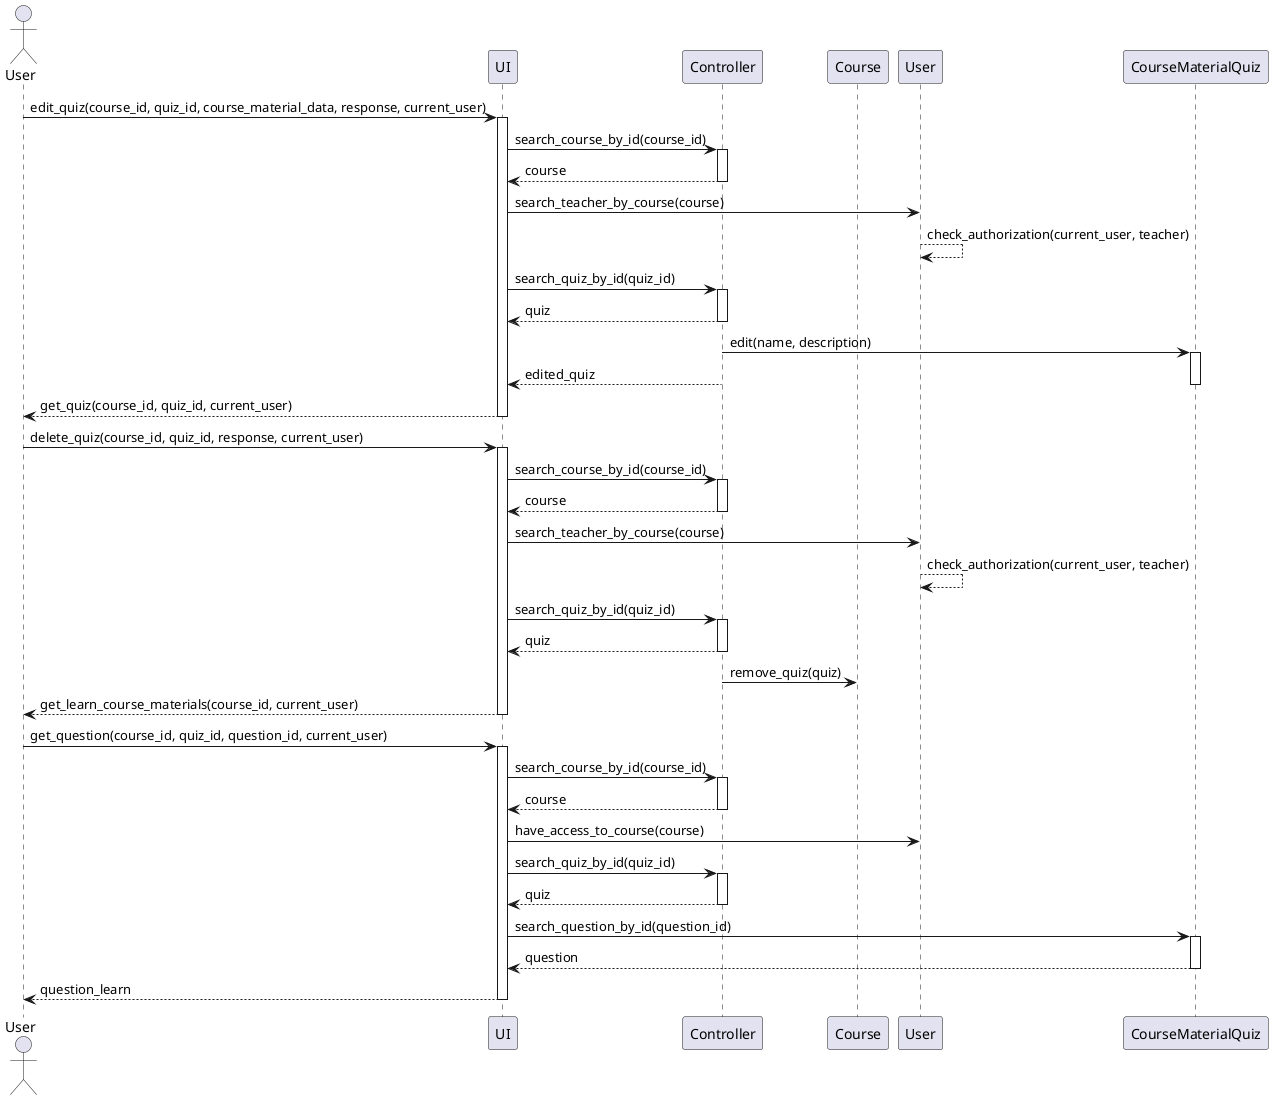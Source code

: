 @startuml Udemy Sequence Diagram (Quiz Operations)

actor "User" as UserActor
participant "UI" as Server
participant Controller
participant Course
participant "User" as UserClass

UserActor -> Server: edit_quiz(course_id, quiz_id, course_material_data, response, current_user)
activate Server
Server -> Controller: search_course_by_id(course_id)
activate Controller
Controller --> Server: course
deactivate Controller
Server -> UserClass: search_teacher_by_course(course)
UserClass --> UserClass: check_authorization(current_user, teacher)
Server -> Controller: search_quiz_by_id(quiz_id)
activate Controller
Controller --> Server: quiz
deactivate Controller
Controller -> CourseMaterialQuiz: edit(name, description)
activate CourseMaterialQuiz
Controller --> Server: edited_quiz
deactivate CourseMaterialQuiz
Server --> UserActor: get_quiz(course_id, quiz_id, current_user)
deactivate Server

UserActor -> Server: delete_quiz(course_id, quiz_id, response, current_user)
activate Server
Server -> Controller: search_course_by_id(course_id)
activate Controller
Controller --> Server: course
deactivate Controller
Server -> UserClass: search_teacher_by_course(course)
UserClass --> UserClass: check_authorization(current_user, teacher)
Server -> Controller: search_quiz_by_id(quiz_id)
activate Controller
Controller --> Server: quiz
deactivate Controller
Controller -> Course: remove_quiz(quiz)
deactivate Controller
Server --> UserActor: get_learn_course_materials(course_id, current_user)
deactivate Server

UserActor -> Server: get_question(course_id, quiz_id, question_id, current_user)
activate Server
Server -> Controller: search_course_by_id(course_id)
activate Controller
Controller --> Server: course
deactivate Controller
Server -> UserClass: have_access_to_course(course)
Server -> Controller: search_quiz_by_id(quiz_id)
activate Controller
Controller --> Server: quiz
deactivate Controller
Server -> CourseMaterialQuiz: search_question_by_id(question_id)
activate CourseMaterialQuiz
CourseMaterialQuiz --> Server: question
deactivate CourseMaterialQuiz
Server --> UserActor: question_learn
deactivate Server

@enduml
